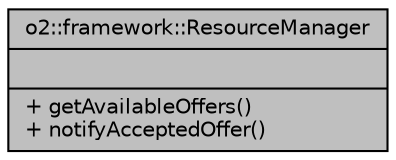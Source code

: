 digraph "o2::framework::ResourceManager"
{
 // INTERACTIVE_SVG=YES
  bgcolor="transparent";
  edge [fontname="Helvetica",fontsize="10",labelfontname="Helvetica",labelfontsize="10"];
  node [fontname="Helvetica",fontsize="10",shape=record];
  Node1 [label="{o2::framework::ResourceManager\n||+ getAvailableOffers()\l+ notifyAcceptedOffer()\l}",height=0.2,width=0.4,color="black", fillcolor="grey75", style="filled", fontcolor="black"];
}
